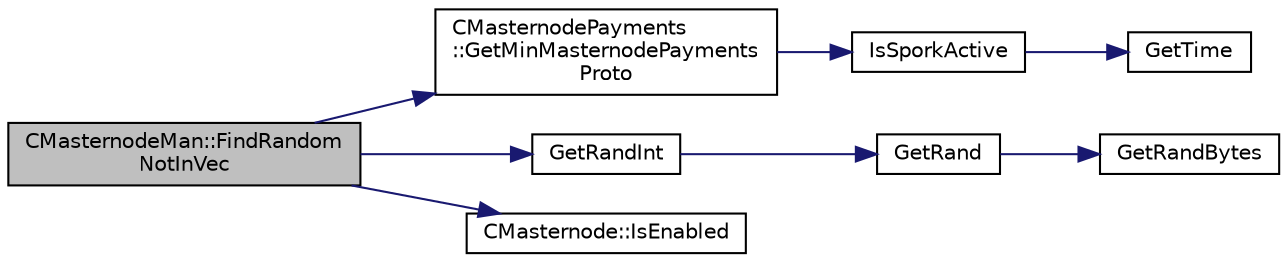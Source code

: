 digraph "CMasternodeMan::FindRandomNotInVec"
{
  edge [fontname="Helvetica",fontsize="10",labelfontname="Helvetica",labelfontsize="10"];
  node [fontname="Helvetica",fontsize="10",shape=record];
  rankdir="LR";
  Node95 [label="CMasternodeMan::FindRandom\lNotInVec",height=0.2,width=0.4,color="black", fillcolor="grey75", style="filled", fontcolor="black"];
  Node95 -> Node96 [color="midnightblue",fontsize="10",style="solid",fontname="Helvetica"];
  Node96 [label="CMasternodePayments\l::GetMinMasternodePayments\lProto",height=0.2,width=0.4,color="black", fillcolor="white", style="filled",URL="$dc/d9a/class_c_masternode_payments.html#adb98cc9f21cf8746c0b6ac3131b85dfb"];
  Node96 -> Node97 [color="midnightblue",fontsize="10",style="solid",fontname="Helvetica"];
  Node97 [label="IsSporkActive",height=0.2,width=0.4,color="black", fillcolor="white", style="filled",URL="$df/d0d/spork_8cpp.html#a3305663176e21e81c80dc951a7f8ea5e"];
  Node97 -> Node98 [color="midnightblue",fontsize="10",style="solid",fontname="Helvetica"];
  Node98 [label="GetTime",height=0.2,width=0.4,color="black", fillcolor="white", style="filled",URL="$df/d2d/util_8cpp.html#a46fac5fba8ba905b5f9acb364f5d8c6f"];
  Node95 -> Node99 [color="midnightblue",fontsize="10",style="solid",fontname="Helvetica"];
  Node99 [label="GetRandInt",height=0.2,width=0.4,color="black", fillcolor="white", style="filled",URL="$df/d2d/util_8cpp.html#a0e44e088732172da6662db2d5e37d4b2"];
  Node99 -> Node100 [color="midnightblue",fontsize="10",style="solid",fontname="Helvetica"];
  Node100 [label="GetRand",height=0.2,width=0.4,color="black", fillcolor="white", style="filled",URL="$df/d2d/util_8cpp.html#a27d9149d522b1fa87d84e5e9ca902aef"];
  Node100 -> Node101 [color="midnightblue",fontsize="10",style="solid",fontname="Helvetica"];
  Node101 [label="GetRandBytes",height=0.2,width=0.4,color="black", fillcolor="white", style="filled",URL="$df/d2d/util_8cpp.html#acf52c2aa8213c7b15e26594a2264ed8a"];
  Node95 -> Node102 [color="midnightblue",fontsize="10",style="solid",fontname="Helvetica"];
  Node102 [label="CMasternode::IsEnabled",height=0.2,width=0.4,color="black", fillcolor="white", style="filled",URL="$d6/dac/class_c_masternode.html#a08782379f6ba10e9087b39f0cef19bce"];
}
